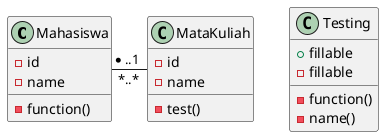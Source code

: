 @startuml

class Mahasiswa {
- id
- name
- function()
}

class MataKuliah{
- id
- name
- test()
}

Mahasiswa "*..1" - "*..*" MataKuliah

class Testing{
+fillable
-fillable
-function()
-name()
}

@enduml 